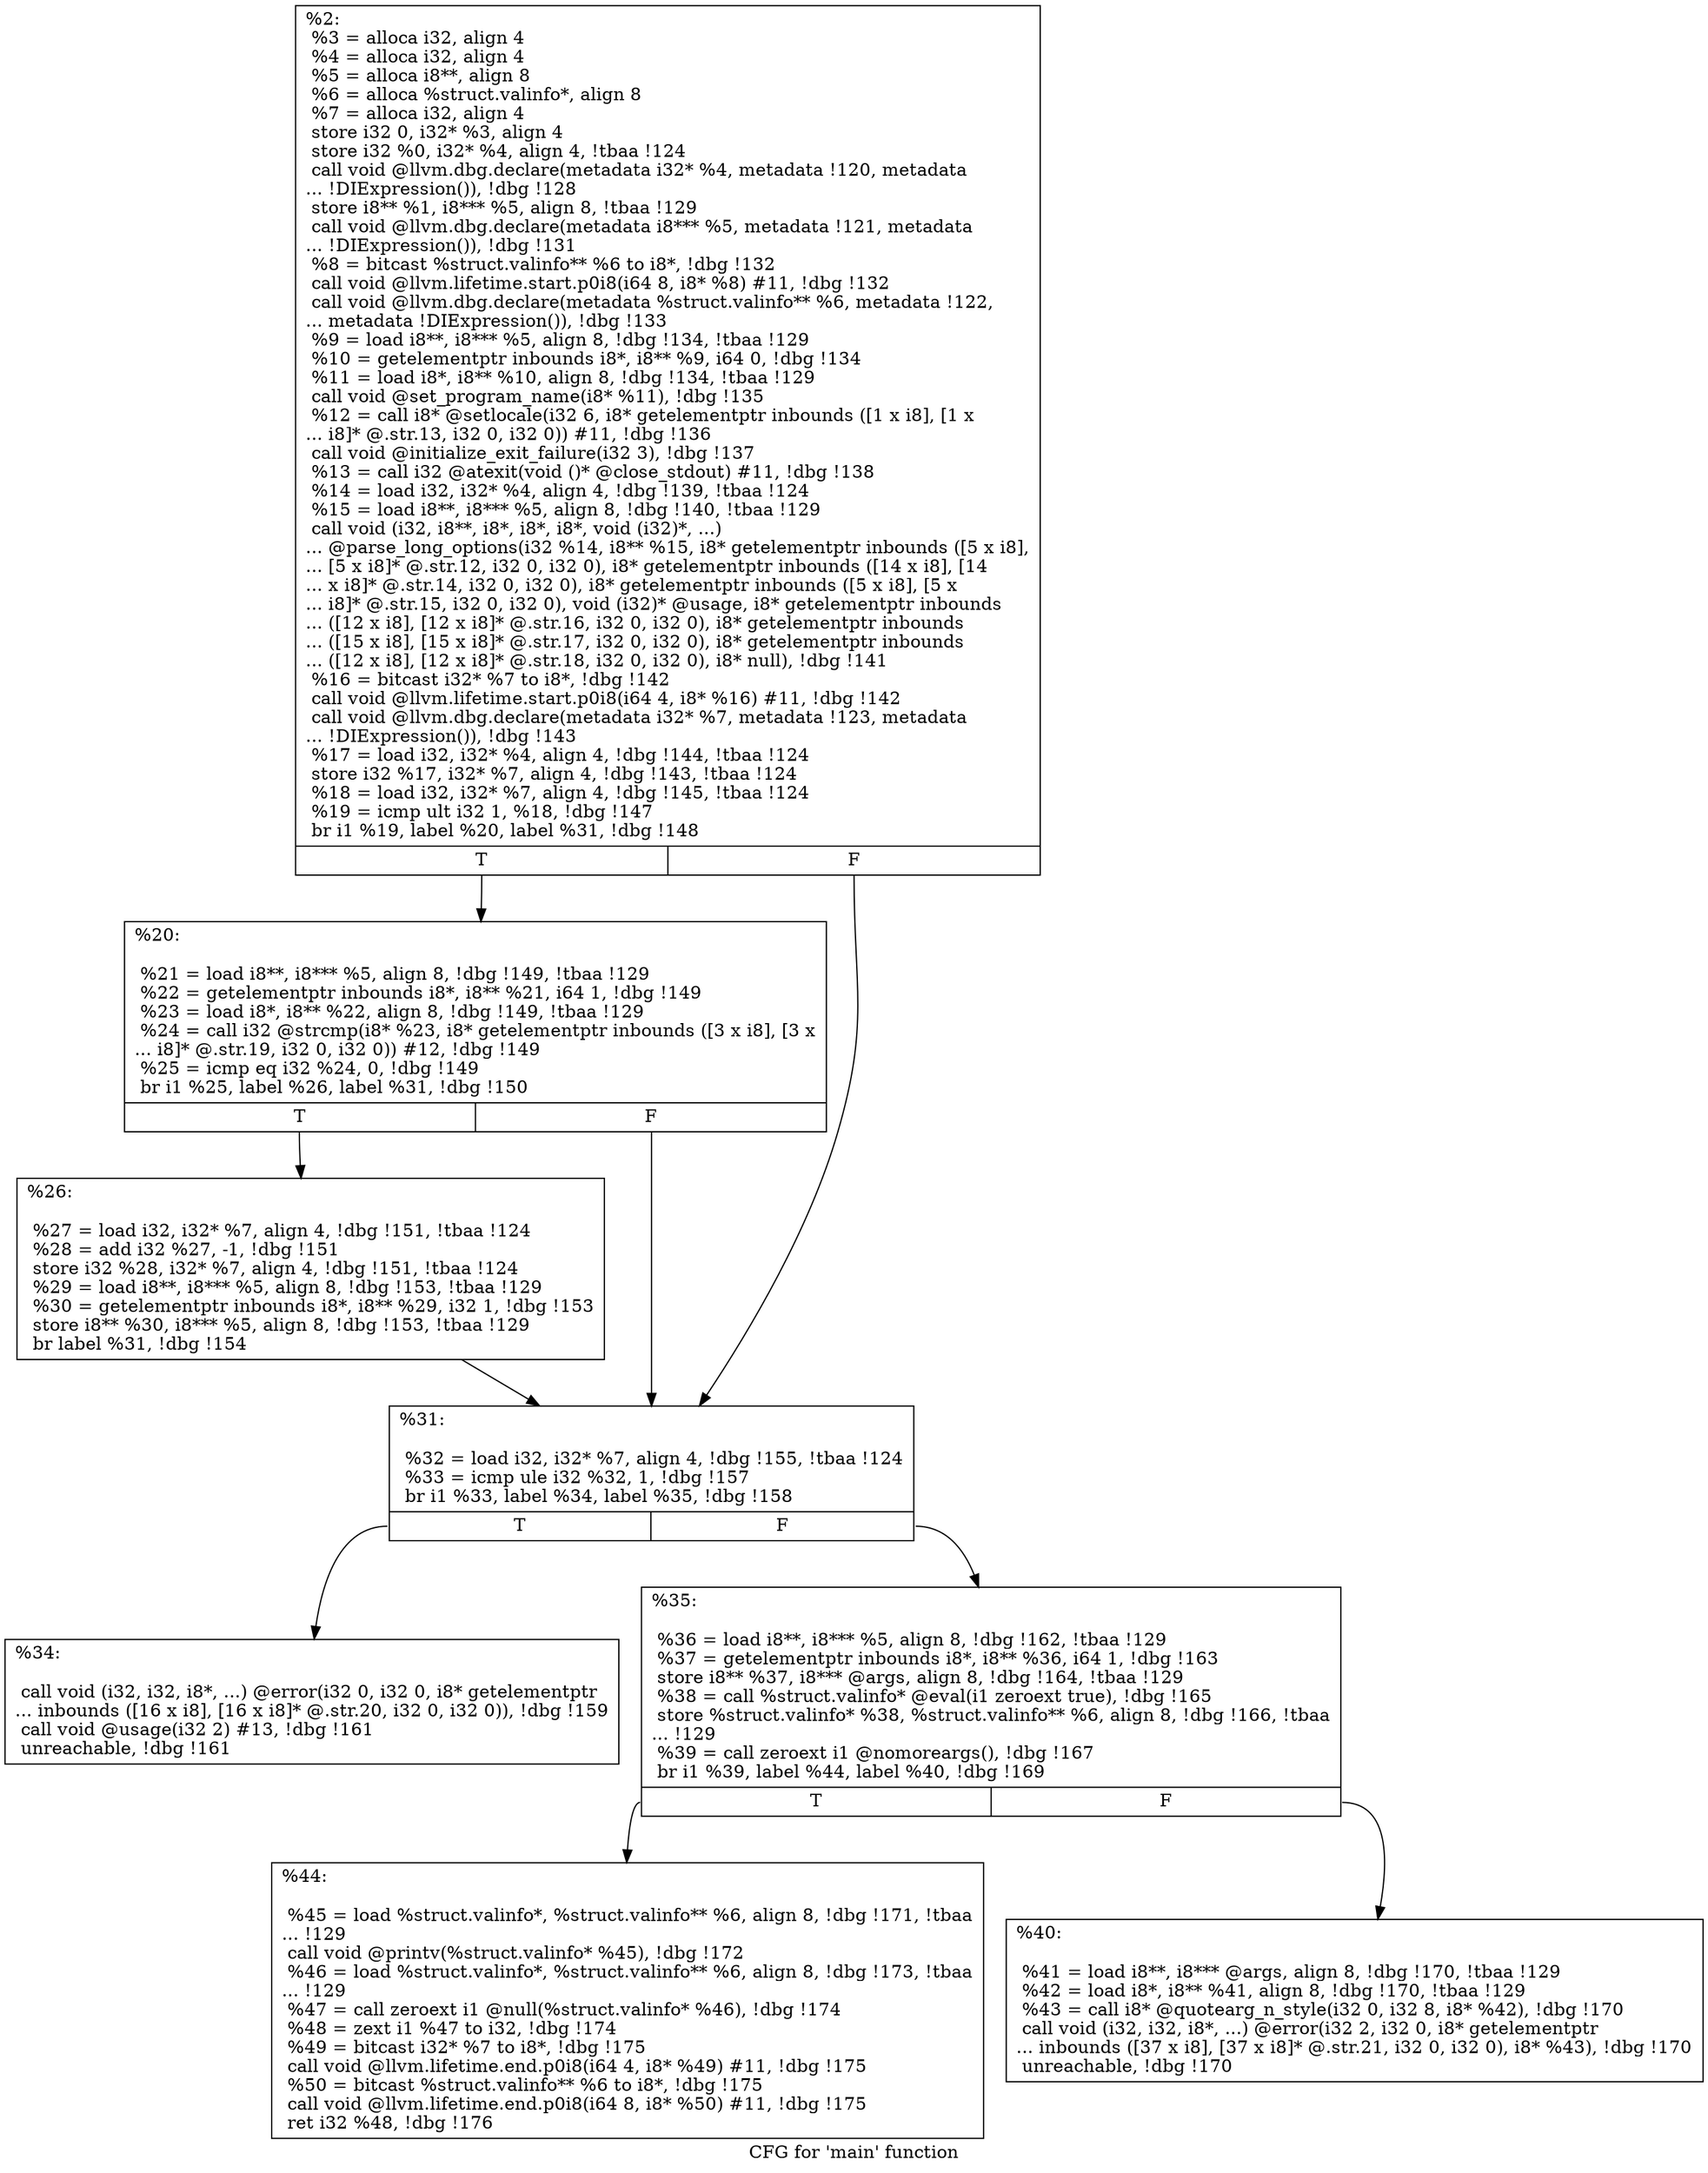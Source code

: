 digraph "CFG for 'main' function" {
	label="CFG for 'main' function";

	Node0x236f7b0 [shape=record,label="{%2:\l  %3 = alloca i32, align 4\l  %4 = alloca i32, align 4\l  %5 = alloca i8**, align 8\l  %6 = alloca %struct.valinfo*, align 8\l  %7 = alloca i32, align 4\l  store i32 0, i32* %3, align 4\l  store i32 %0, i32* %4, align 4, !tbaa !124\l  call void @llvm.dbg.declare(metadata i32* %4, metadata !120, metadata\l... !DIExpression()), !dbg !128\l  store i8** %1, i8*** %5, align 8, !tbaa !129\l  call void @llvm.dbg.declare(metadata i8*** %5, metadata !121, metadata\l... !DIExpression()), !dbg !131\l  %8 = bitcast %struct.valinfo** %6 to i8*, !dbg !132\l  call void @llvm.lifetime.start.p0i8(i64 8, i8* %8) #11, !dbg !132\l  call void @llvm.dbg.declare(metadata %struct.valinfo** %6, metadata !122,\l... metadata !DIExpression()), !dbg !133\l  %9 = load i8**, i8*** %5, align 8, !dbg !134, !tbaa !129\l  %10 = getelementptr inbounds i8*, i8** %9, i64 0, !dbg !134\l  %11 = load i8*, i8** %10, align 8, !dbg !134, !tbaa !129\l  call void @set_program_name(i8* %11), !dbg !135\l  %12 = call i8* @setlocale(i32 6, i8* getelementptr inbounds ([1 x i8], [1 x\l... i8]* @.str.13, i32 0, i32 0)) #11, !dbg !136\l  call void @initialize_exit_failure(i32 3), !dbg !137\l  %13 = call i32 @atexit(void ()* @close_stdout) #11, !dbg !138\l  %14 = load i32, i32* %4, align 4, !dbg !139, !tbaa !124\l  %15 = load i8**, i8*** %5, align 8, !dbg !140, !tbaa !129\l  call void (i32, i8**, i8*, i8*, i8*, void (i32)*, ...)\l... @parse_long_options(i32 %14, i8** %15, i8* getelementptr inbounds ([5 x i8],\l... [5 x i8]* @.str.12, i32 0, i32 0), i8* getelementptr inbounds ([14 x i8], [14\l... x i8]* @.str.14, i32 0, i32 0), i8* getelementptr inbounds ([5 x i8], [5 x\l... i8]* @.str.15, i32 0, i32 0), void (i32)* @usage, i8* getelementptr inbounds\l... ([12 x i8], [12 x i8]* @.str.16, i32 0, i32 0), i8* getelementptr inbounds\l... ([15 x i8], [15 x i8]* @.str.17, i32 0, i32 0), i8* getelementptr inbounds\l... ([12 x i8], [12 x i8]* @.str.18, i32 0, i32 0), i8* null), !dbg !141\l  %16 = bitcast i32* %7 to i8*, !dbg !142\l  call void @llvm.lifetime.start.p0i8(i64 4, i8* %16) #11, !dbg !142\l  call void @llvm.dbg.declare(metadata i32* %7, metadata !123, metadata\l... !DIExpression()), !dbg !143\l  %17 = load i32, i32* %4, align 4, !dbg !144, !tbaa !124\l  store i32 %17, i32* %7, align 4, !dbg !143, !tbaa !124\l  %18 = load i32, i32* %7, align 4, !dbg !145, !tbaa !124\l  %19 = icmp ult i32 1, %18, !dbg !147\l  br i1 %19, label %20, label %31, !dbg !148\l|{<s0>T|<s1>F}}"];
	Node0x236f7b0:s0 -> Node0x236f800;
	Node0x236f7b0:s1 -> Node0x236f8a0;
	Node0x236f800 [shape=record,label="{%20:\l\l  %21 = load i8**, i8*** %5, align 8, !dbg !149, !tbaa !129\l  %22 = getelementptr inbounds i8*, i8** %21, i64 1, !dbg !149\l  %23 = load i8*, i8** %22, align 8, !dbg !149, !tbaa !129\l  %24 = call i32 @strcmp(i8* %23, i8* getelementptr inbounds ([3 x i8], [3 x\l... i8]* @.str.19, i32 0, i32 0)) #12, !dbg !149\l  %25 = icmp eq i32 %24, 0, !dbg !149\l  br i1 %25, label %26, label %31, !dbg !150\l|{<s0>T|<s1>F}}"];
	Node0x236f800:s0 -> Node0x236f850;
	Node0x236f800:s1 -> Node0x236f8a0;
	Node0x236f850 [shape=record,label="{%26:\l\l  %27 = load i32, i32* %7, align 4, !dbg !151, !tbaa !124\l  %28 = add i32 %27, -1, !dbg !151\l  store i32 %28, i32* %7, align 4, !dbg !151, !tbaa !124\l  %29 = load i8**, i8*** %5, align 8, !dbg !153, !tbaa !129\l  %30 = getelementptr inbounds i8*, i8** %29, i32 1, !dbg !153\l  store i8** %30, i8*** %5, align 8, !dbg !153, !tbaa !129\l  br label %31, !dbg !154\l}"];
	Node0x236f850 -> Node0x236f8a0;
	Node0x236f8a0 [shape=record,label="{%31:\l\l  %32 = load i32, i32* %7, align 4, !dbg !155, !tbaa !124\l  %33 = icmp ule i32 %32, 1, !dbg !157\l  br i1 %33, label %34, label %35, !dbg !158\l|{<s0>T|<s1>F}}"];
	Node0x236f8a0:s0 -> Node0x236f8f0;
	Node0x236f8a0:s1 -> Node0x236f940;
	Node0x236f8f0 [shape=record,label="{%34:\l\l  call void (i32, i32, i8*, ...) @error(i32 0, i32 0, i8* getelementptr\l... inbounds ([16 x i8], [16 x i8]* @.str.20, i32 0, i32 0)), !dbg !159\l  call void @usage(i32 2) #13, !dbg !161\l  unreachable, !dbg !161\l}"];
	Node0x236f940 [shape=record,label="{%35:\l\l  %36 = load i8**, i8*** %5, align 8, !dbg !162, !tbaa !129\l  %37 = getelementptr inbounds i8*, i8** %36, i64 1, !dbg !163\l  store i8** %37, i8*** @args, align 8, !dbg !164, !tbaa !129\l  %38 = call %struct.valinfo* @eval(i1 zeroext true), !dbg !165\l  store %struct.valinfo* %38, %struct.valinfo** %6, align 8, !dbg !166, !tbaa\l... !129\l  %39 = call zeroext i1 @nomoreargs(), !dbg !167\l  br i1 %39, label %44, label %40, !dbg !169\l|{<s0>T|<s1>F}}"];
	Node0x236f940:s0 -> Node0x236f9e0;
	Node0x236f940:s1 -> Node0x236f990;
	Node0x236f990 [shape=record,label="{%40:\l\l  %41 = load i8**, i8*** @args, align 8, !dbg !170, !tbaa !129\l  %42 = load i8*, i8** %41, align 8, !dbg !170, !tbaa !129\l  %43 = call i8* @quotearg_n_style(i32 0, i32 8, i8* %42), !dbg !170\l  call void (i32, i32, i8*, ...) @error(i32 2, i32 0, i8* getelementptr\l... inbounds ([37 x i8], [37 x i8]* @.str.21, i32 0, i32 0), i8* %43), !dbg !170\l  unreachable, !dbg !170\l}"];
	Node0x236f9e0 [shape=record,label="{%44:\l\l  %45 = load %struct.valinfo*, %struct.valinfo** %6, align 8, !dbg !171, !tbaa\l... !129\l  call void @printv(%struct.valinfo* %45), !dbg !172\l  %46 = load %struct.valinfo*, %struct.valinfo** %6, align 8, !dbg !173, !tbaa\l... !129\l  %47 = call zeroext i1 @null(%struct.valinfo* %46), !dbg !174\l  %48 = zext i1 %47 to i32, !dbg !174\l  %49 = bitcast i32* %7 to i8*, !dbg !175\l  call void @llvm.lifetime.end.p0i8(i64 4, i8* %49) #11, !dbg !175\l  %50 = bitcast %struct.valinfo** %6 to i8*, !dbg !175\l  call void @llvm.lifetime.end.p0i8(i64 8, i8* %50) #11, !dbg !175\l  ret i32 %48, !dbg !176\l}"];
}
